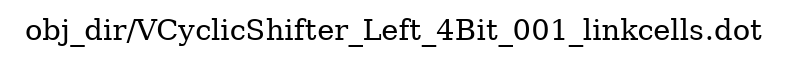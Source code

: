 digraph v3graph {
	graph	[label="obj_dir/VCyclicShifter_Left_4Bit_001_linkcells.dot",
		 labelloc=t, labeljust=l,
		 //size="7.5,10",
		 rankdir=TB];
}
